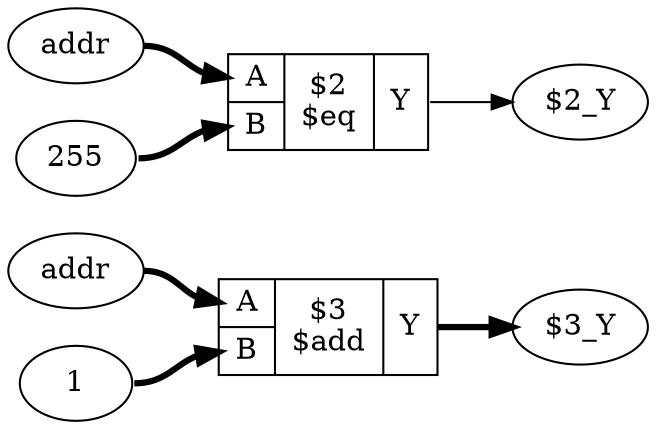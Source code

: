 digraph "addr_gen" {
rankdir="LR";
remincross=true;
v0 [ label="$3_Y" ];
v1 [ label="1" ];
v2 [ label="addr" ];
c4 [ shape=record, label="{{<p1> A|<p2> B}|$3\n$add|{<p3> Y}}",  ];
v3 [ label="$2_Y" ];
v4 [ label="255" ];
v5 [ label="addr" ];
c5 [ shape=record, label="{{<p1> A|<p2> B}|$2\n$eq|{<p3> Y}}",  ];
c4:p3:e -> v0:w [color="black", fontcolor="black", style="setlinewidth(3)", label=""];
v1:e -> c4:p2:w [color="black", fontcolor="black", style="setlinewidth(3)", label=""];
v2:e -> c4:p1:w [color="black", fontcolor="black", style="setlinewidth(3)", label=""];
c5:p3:e -> v3:w [color="black", fontcolor="black", label=""];
v4:e -> c5:p2:w [color="black", fontcolor="black", style="setlinewidth(3)", label=""];
v5:e -> c5:p1:w [color="black", fontcolor="black", style="setlinewidth(3)", label=""];
}
